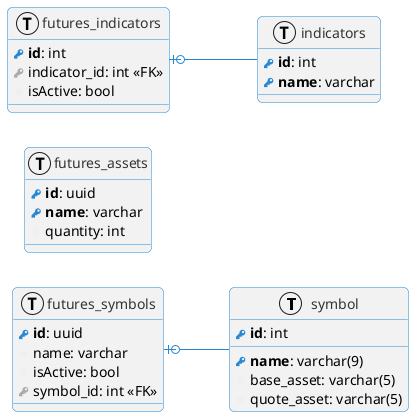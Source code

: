 @startuml
!define primary_key(x) <b><color:#2688d4><&key></color> x</b>
!define foreign_key(x) <color:#aaaaaa><&key></color> x
!define column(x) <color:#efefef><&media-record></color> x
!define table(x) entity x << (T, #f2f2f2) >>
left to right direction
skinparam {
    ArrowColor #2688d4
    BorderColor #2688d4
    BackgroundColor #ffffff
    roundcorner 10
    handwritten false
    class {
        BackgroundColor #f2f2f2
        BorderColor #2688d4
        ArrowColor #2688d4
        FontColor #333333
    }
}
table(symbol) {
    primary_key(id): int
    primary_key(name): varchar(9)
    column(base_asset): varchar(5)
    column(quote_asset): varchar(5)
}

table(futures_symbols) {
  primary_key(id): uuid
  column(name): varchar
  column(isActive): bool
  foreign_key(symbol_id): int <<FK>>
}

table(futures_assets){
    primary_key(id): uuid
    primary_key(name): varchar
    column(quantity): int
}
table(indicators){
    primary_key(id): int
    primary_key(name): varchar
}

table(futures_indicators){
    primary_key(id): int
    foreign_key(indicator_id): int <<FK>>
    column(isActive): bool
}

futures_symbols |o-- symbol
futures_indicators |o-- indicators

@enduml

'Type	Symbol
'Zero or One	|o--
'Exactly One	||--
'Zero or Many	}o--
'One or Many	}|--

'https://plantuml.com/ie-diagram